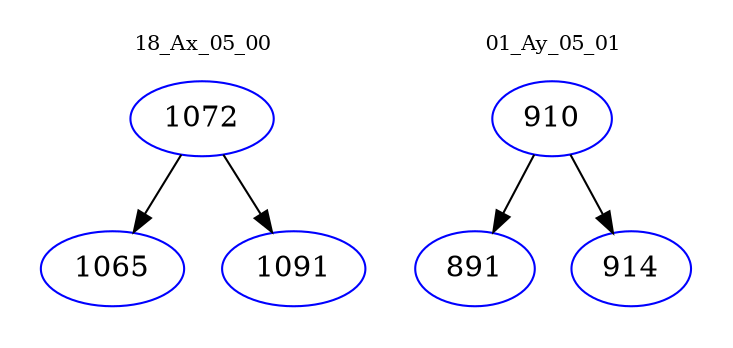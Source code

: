 digraph{
subgraph cluster_0 {
color = white
label = "18_Ax_05_00";
fontsize=10;
T0_1072 [label="1072", color="blue"]
T0_1072 -> T0_1065 [color="black"]
T0_1065 [label="1065", color="blue"]
T0_1072 -> T0_1091 [color="black"]
T0_1091 [label="1091", color="blue"]
}
subgraph cluster_1 {
color = white
label = "01_Ay_05_01";
fontsize=10;
T1_910 [label="910", color="blue"]
T1_910 -> T1_891 [color="black"]
T1_891 [label="891", color="blue"]
T1_910 -> T1_914 [color="black"]
T1_914 [label="914", color="blue"]
}
}
